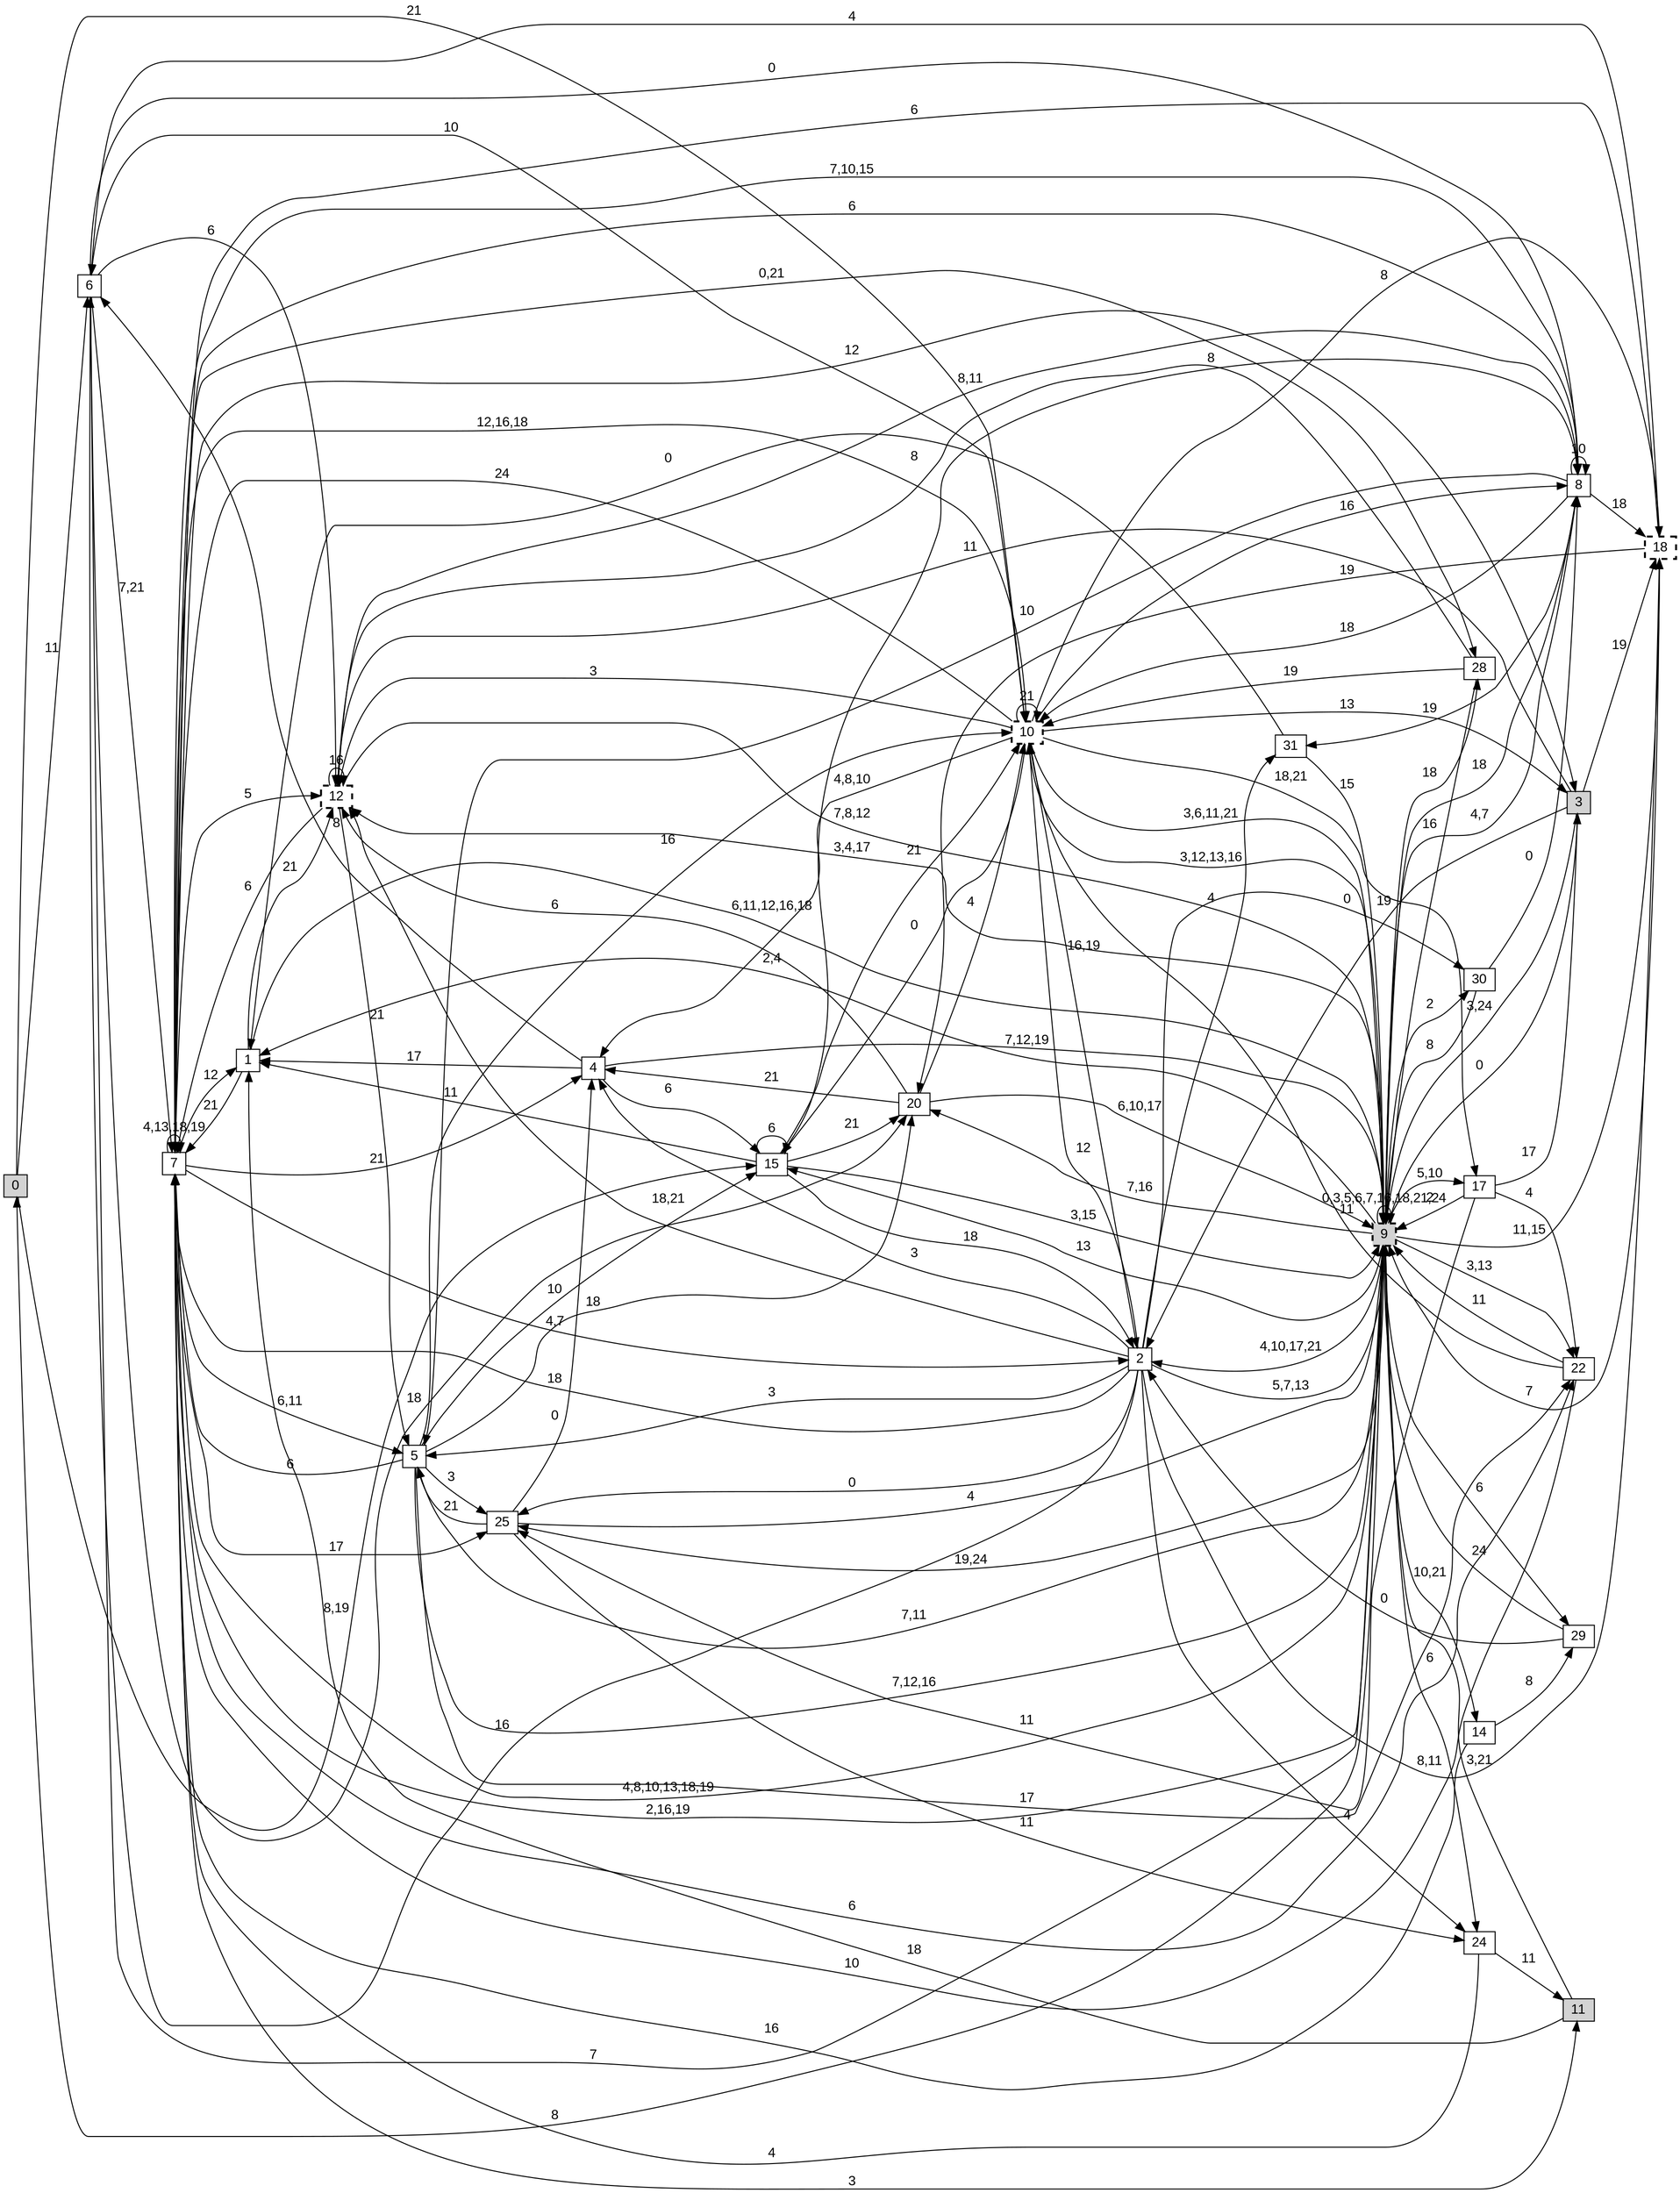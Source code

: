 digraph "NDFA" {
  rankdir=LR
  node [shape=box width=0.1 height=0.1 fontname=Arial]
  edge [fontname=Arial]
/* Estados */
 s0 [label="0" style="filled"] /* I:1 F:0 D:0 */
 s1 [label="1" ] /* I:0 F:0 D:0 */
 s2 [label="2" ] /* I:0 F:0 D:0 */
 s3 [label="3" style="filled"] /* I:1 F:0 D:0 */
 s4 [label="4" ] /* I:0 F:0 D:0 */
 s5 [label="5" ] /* I:0 F:0 D:0 */
 s6 [label="6" ] /* I:0 F:0 D:0 */
 s7 [label="7" ] /* I:0 F:0 D:0 */
 s8 [label="8" ] /* I:0 F:0 D:0 */
 s9 [label="9" style="filled,bold,dashed"] /* I:1 F:1 D:0 */
 s10 [label="10" style="bold,dashed"] /* I:0 F:1 D:0 */
 s11 [label="11" style="filled"] /* I:1 F:0 D:0 */
 s12 [label="12" style="bold,dashed"] /* I:0 F:1 D:0 */
 s14 [label="14" ] /* I:0 F:0 D:0 */
 s15 [label="15" ] /* I:0 F:0 D:0 */
 s17 [label="17" ] /* I:0 F:0 D:0 */
 s18 [label="18" style="bold,dashed"] /* I:0 F:1 D:0 */
 s20 [label="20" ] /* I:0 F:0 D:0 */
 s22 [label="22" ] /* I:0 F:0 D:0 */
 s24 [label="24" ] /* I:0 F:0 D:0 */
 s25 [label="25" ] /* I:0 F:0 D:0 */
 s28 [label="28" ] /* I:0 F:0 D:0 */
 s29 [label="29" ] /* I:0 F:0 D:0 */
 s30 [label="30" ] /* I:0 F:0 D:0 */
 s31 [label="31" ] /* I:0 F:0 D:0 */
/* Transiciones */
  s0 -> s6 [label="11"]
  s0 -> s10 [label="21"]
  s0 -> s15 [label="8,19"]
  s1 -> s7 [label="21"]
  s1 -> s9 [label="6,11,12,16,18"]
  s1 -> s12 [label="21"]
  s2 -> s4 [label="3"]
  s2 -> s5 [label="3"]
  s2 -> s6 [label="16"]
  s2 -> s7 [label="18"]
  s2 -> s9 [label="5,7,13"]
  s2 -> s10 [label="12"]
  s2 -> s12 [label="18,21"]
  s2 -> s18 [label="8,11"]
  s2 -> s24 [label="4"]
  s2 -> s25 [label="0"]
  s2 -> s30 [label="0"]
  s2 -> s31 [label="4"]
  s3 -> s2 [label="19"]
  s3 -> s9 [label="3,24"]
  s3 -> s12 [label="11"]
  s3 -> s18 [label="19"]
  s4 -> s1 [label="17"]
  s4 -> s6 [label="8"]
  s4 -> s9 [label="7,12,19"]
  s4 -> s15 [label="6"]
  s5 -> s7 [label="6"]
  s5 -> s9 [label="7,12,16"]
  s5 -> s10 [label="16"]
  s5 -> s15 [label="10"]
  s5 -> s20 [label="18"]
  s5 -> s22 [label="17"]
  s5 -> s25 [label="3"]
  s6 -> s7 [label="7,21"]
  s6 -> s8 [label="0"]
  s6 -> s9 [label="7"]
  s6 -> s12 [label="6"]
  s6 -> s20 [label="18"]
  s7 -> s1 [label="12"]
  s7 -> s2 [label="4,7"]
  s7 -> s3 [label="12"]
  s7 -> s4 [label="21"]
  s7 -> s5 [label="6,11"]
  s7 -> s7 [label="4,13,18,19"]
  s7 -> s8 [label="6"]
  s7 -> s9 [label="4,8,10,13,18,19"]
  s7 -> s10 [label="12,16,18"]
  s7 -> s11 [label="3"]
  s7 -> s12 [label="5"]
  s7 -> s22 [label="6"]
  s7 -> s25 [label="17"]
  s7 -> s28 [label="0,21"]
  s8 -> s5 [label="10"]
  s8 -> s7 [label="7,10,15"]
  s8 -> s8 [label="10"]
  s8 -> s9 [label="4,7"]
  s8 -> s10 [label="18"]
  s8 -> s12 [label="8,11"]
  s8 -> s18 [label="18"]
  s8 -> s31 [label="19"]
  s9 -> s0 [label="8"]
  s9 -> s1 [label="2,4"]
  s9 -> s2 [label="4,10,17,21"]
  s9 -> s3 [label="0"]
  s9 -> s5 [label="7,11"]
  s9 -> s7 [label="2,16,19"]
  s9 -> s8 [label="18"]
  s9 -> s9 [label="0,3,5,6,7,16,18,21,24"]
  s9 -> s10 [label="3,12,13,16"]
  s9 -> s12 [label="3,4,17"]
  s9 -> s14 [label="10,21"]
  s9 -> s15 [label="13"]
  s9 -> s17 [label="5,10"]
  s9 -> s18 [label="11,15"]
  s9 -> s20 [label="7,16"]
  s9 -> s22 [label="3,13"]
  s9 -> s24 [label="6"]
  s9 -> s25 [label="19,24"]
  s9 -> s28 [label="18"]
  s9 -> s29 [label="6"]
  s9 -> s30 [label="2"]
  s10 -> s2 [label="16,19"]
  s10 -> s3 [label="13"]
  s10 -> s4 [label="4,8,10"]
  s10 -> s6 [label="10"]
  s10 -> s7 [label="24"]
  s10 -> s8 [label="16"]
  s10 -> s9 [label="3,6,11,21"]
  s10 -> s10 [label="21"]
  s10 -> s12 [label="3"]
  s10 -> s15 [label="0"]
  s10 -> s17 [label="18,21"]
  s10 -> s18 [label="8"]
  s11 -> s1 [label="18"]
  s11 -> s9 [label="3,21"]
  s12 -> s5 [label="21"]
  s12 -> s7 [label="6"]
  s12 -> s9 [label="7,8,12"]
  s12 -> s12 [label="16"]
  s14 -> s7 [label="16"]
  s14 -> s29 [label="8"]
  s15 -> s1 [label="11"]
  s15 -> s2 [label="18"]
  s15 -> s8 [label="8"]
  s15 -> s9 [label="3,15"]
  s15 -> s10 [label="21"]
  s15 -> s15 [label="6"]
  s15 -> s20 [label="21"]
  s17 -> s3 [label="17"]
  s17 -> s9 [label="2"]
  s17 -> s22 [label="4"]
  s17 -> s25 [label="11"]
  s18 -> s6 [label="4"]
  s18 -> s7 [label="6"]
  s18 -> s9 [label="7"]
  s18 -> s20 [label="19"]
  s20 -> s4 [label="21"]
  s20 -> s9 [label="6,10,17"]
  s20 -> s10 [label="4"]
  s20 -> s12 [label="6"]
  s22 -> s7 [label="10"]
  s22 -> s9 [label="11"]
  s22 -> s10 [label="11"]
  s24 -> s7 [label="4"]
  s24 -> s11 [label="11"]
  s25 -> s4 [label="0"]
  s25 -> s5 [label="21"]
  s25 -> s9 [label="4"]
  s25 -> s24 [label="11"]
  s28 -> s9 [label="16"]
  s28 -> s10 [label="19"]
  s28 -> s12 [label="8"]
  s29 -> s2 [label="0"]
  s29 -> s9 [label="24"]
  s30 -> s8 [label="0"]
  s30 -> s9 [label="8"]
  s31 -> s1 [label="0"]
  s31 -> s9 [label="15"]
}
